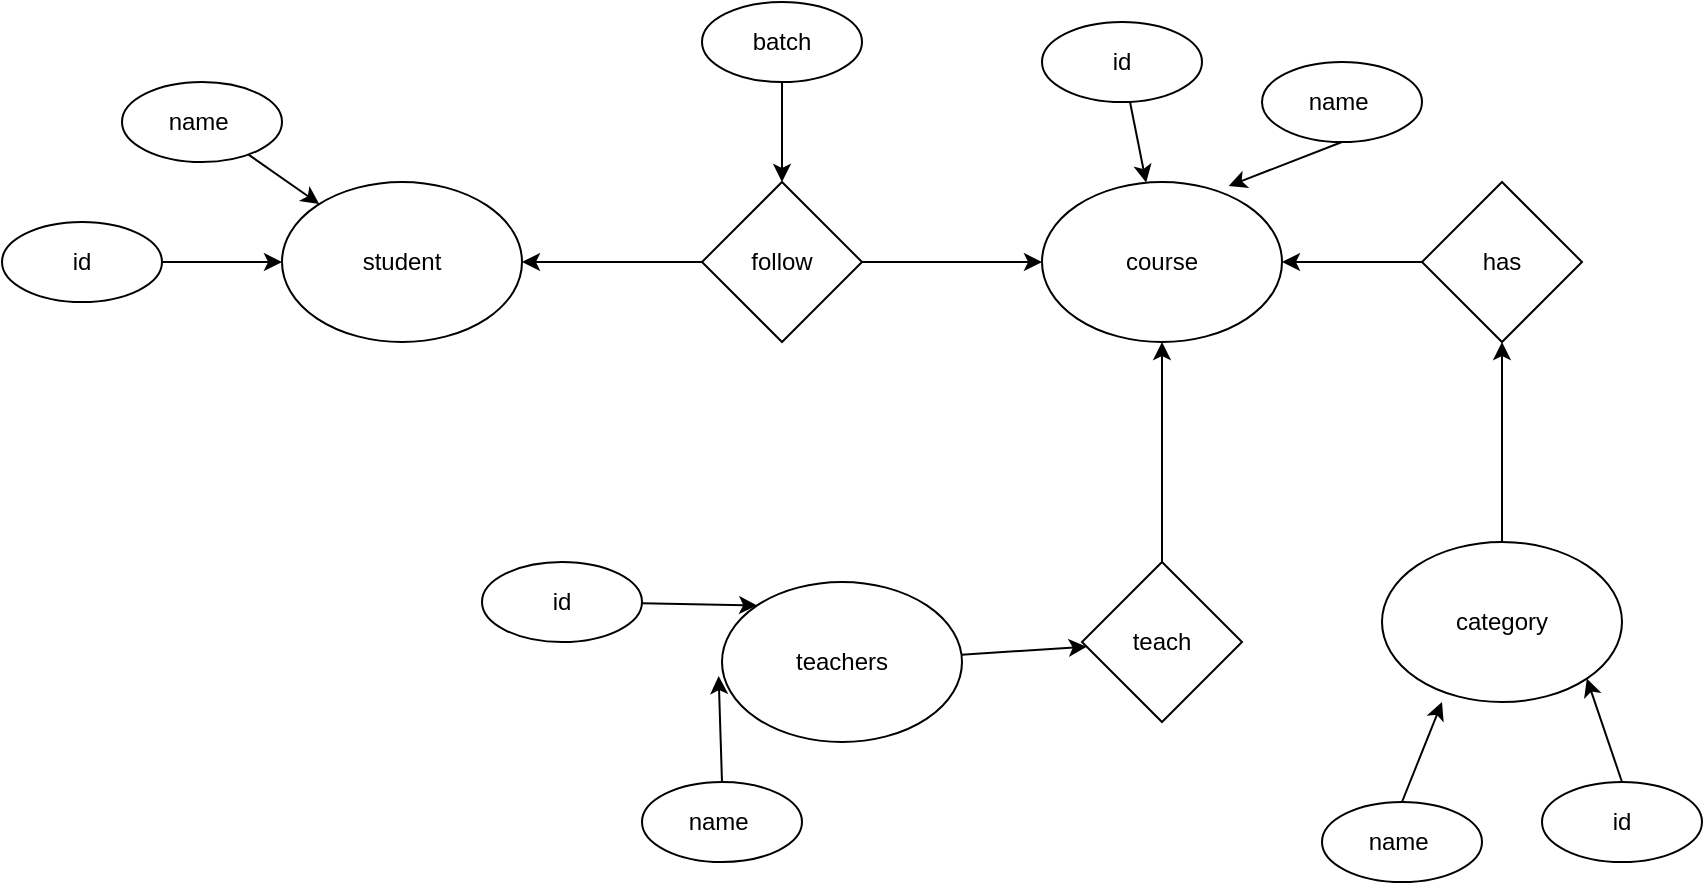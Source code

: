 <mxfile>
    <diagram id="NqwREiPRvXJT2oHEedNW" name="Page-1">
        <mxGraphModel dx="1125" dy="1862" grid="1" gridSize="10" guides="1" tooltips="1" connect="1" arrows="1" fold="1" page="1" pageScale="1" pageWidth="850" pageHeight="1100" math="0" shadow="0">
            <root>
                <mxCell id="0"/>
                <mxCell id="1" parent="0"/>
                <mxCell id="2" value="student" style="ellipse;whiteSpace=wrap;html=1;" vertex="1" parent="1">
                    <mxGeometry x="160" y="60" width="120" height="80" as="geometry"/>
                </mxCell>
                <mxCell id="3" value="course" style="ellipse;whiteSpace=wrap;html=1;" vertex="1" parent="1">
                    <mxGeometry x="540" y="60" width="120" height="80" as="geometry"/>
                </mxCell>
                <mxCell id="9" value="" style="edgeStyle=none;html=1;" edge="1" parent="1" source="4" target="8">
                    <mxGeometry relative="1" as="geometry"/>
                </mxCell>
                <mxCell id="4" value="teachers" style="ellipse;whiteSpace=wrap;html=1;" vertex="1" parent="1">
                    <mxGeometry x="380" y="260" width="120" height="80" as="geometry"/>
                </mxCell>
                <mxCell id="11" value="" style="edgeStyle=none;html=1;" edge="1" parent="1" source="5" target="7">
                    <mxGeometry relative="1" as="geometry"/>
                </mxCell>
                <mxCell id="5" value="category" style="ellipse;whiteSpace=wrap;html=1;" vertex="1" parent="1">
                    <mxGeometry x="710" y="240" width="120" height="80" as="geometry"/>
                </mxCell>
                <mxCell id="13" value="" style="edgeStyle=none;html=1;" edge="1" parent="1" source="6" target="3">
                    <mxGeometry relative="1" as="geometry"/>
                </mxCell>
                <mxCell id="14" value="" style="edgeStyle=none;html=1;" edge="1" parent="1" source="6" target="2">
                    <mxGeometry relative="1" as="geometry"/>
                </mxCell>
                <mxCell id="6" value="follow" style="rhombus;whiteSpace=wrap;html=1;" vertex="1" parent="1">
                    <mxGeometry x="370" y="60" width="80" height="80" as="geometry"/>
                </mxCell>
                <mxCell id="12" value="" style="edgeStyle=none;html=1;" edge="1" parent="1" source="7" target="3">
                    <mxGeometry relative="1" as="geometry"/>
                </mxCell>
                <mxCell id="7" value="has" style="rhombus;whiteSpace=wrap;html=1;" vertex="1" parent="1">
                    <mxGeometry x="730" y="60" width="80" height="80" as="geometry"/>
                </mxCell>
                <mxCell id="10" value="" style="edgeStyle=none;html=1;" edge="1" parent="1" source="8" target="3">
                    <mxGeometry relative="1" as="geometry"/>
                </mxCell>
                <mxCell id="8" value="teach" style="rhombus;whiteSpace=wrap;html=1;" vertex="1" parent="1">
                    <mxGeometry x="560" y="250" width="80" height="80" as="geometry"/>
                </mxCell>
                <mxCell id="16" value="" style="edgeStyle=none;html=1;" edge="1" parent="1" source="15" target="6">
                    <mxGeometry relative="1" as="geometry"/>
                </mxCell>
                <mxCell id="15" value="batch" style="ellipse;whiteSpace=wrap;html=1;" vertex="1" parent="1">
                    <mxGeometry x="370" y="-30" width="80" height="40" as="geometry"/>
                </mxCell>
                <mxCell id="19" value="" style="edgeStyle=none;html=1;" edge="1" parent="1" source="17" target="2">
                    <mxGeometry relative="1" as="geometry"/>
                </mxCell>
                <mxCell id="17" value="id" style="ellipse;whiteSpace=wrap;html=1;" vertex="1" parent="1">
                    <mxGeometry x="20" y="80" width="80" height="40" as="geometry"/>
                </mxCell>
                <mxCell id="20" style="edgeStyle=none;html=1;" edge="1" parent="1" source="18" target="2">
                    <mxGeometry relative="1" as="geometry"/>
                </mxCell>
                <mxCell id="18" value="name&amp;nbsp;" style="ellipse;whiteSpace=wrap;html=1;" vertex="1" parent="1">
                    <mxGeometry x="80" y="10" width="80" height="40" as="geometry"/>
                </mxCell>
                <mxCell id="26" style="edgeStyle=none;html=1;entryX=0;entryY=0;entryDx=0;entryDy=0;" edge="1" parent="1" source="21" target="4">
                    <mxGeometry relative="1" as="geometry"/>
                </mxCell>
                <mxCell id="21" value="id" style="ellipse;whiteSpace=wrap;html=1;" vertex="1" parent="1">
                    <mxGeometry x="260" y="250" width="80" height="40" as="geometry"/>
                </mxCell>
                <mxCell id="25" style="edgeStyle=none;html=1;exitX=0.5;exitY=0;exitDx=0;exitDy=0;entryX=-0.014;entryY=0.588;entryDx=0;entryDy=0;entryPerimeter=0;" edge="1" parent="1" source="22" target="4">
                    <mxGeometry relative="1" as="geometry"/>
                </mxCell>
                <mxCell id="22" value="name&amp;nbsp;" style="ellipse;whiteSpace=wrap;html=1;" vertex="1" parent="1">
                    <mxGeometry x="340" y="360" width="80" height="40" as="geometry"/>
                </mxCell>
                <mxCell id="27" style="edgeStyle=none;html=1;entryX=0.25;entryY=1;entryDx=0;entryDy=0;entryPerimeter=0;exitX=0.5;exitY=0;exitDx=0;exitDy=0;" edge="1" parent="1" source="23" target="5">
                    <mxGeometry relative="1" as="geometry"/>
                </mxCell>
                <mxCell id="23" value="name&amp;nbsp;" style="ellipse;whiteSpace=wrap;html=1;" vertex="1" parent="1">
                    <mxGeometry x="680" y="370" width="80" height="40" as="geometry"/>
                </mxCell>
                <mxCell id="28" style="edgeStyle=none;html=1;exitX=0.5;exitY=0;exitDx=0;exitDy=0;entryX=1;entryY=1;entryDx=0;entryDy=0;" edge="1" parent="1" source="24" target="5">
                    <mxGeometry relative="1" as="geometry">
                        <mxPoint x="780" y="330" as="targetPoint"/>
                    </mxGeometry>
                </mxCell>
                <mxCell id="24" value="id" style="ellipse;whiteSpace=wrap;html=1;" vertex="1" parent="1">
                    <mxGeometry x="790" y="360" width="80" height="40" as="geometry"/>
                </mxCell>
                <mxCell id="32" style="edgeStyle=none;html=1;exitX=0.5;exitY=1;exitDx=0;exitDy=0;entryX=0.778;entryY=0.025;entryDx=0;entryDy=0;entryPerimeter=0;" edge="1" parent="1" source="29" target="3">
                    <mxGeometry relative="1" as="geometry"/>
                </mxCell>
                <mxCell id="29" value="name&amp;nbsp;" style="ellipse;whiteSpace=wrap;html=1;" vertex="1" parent="1">
                    <mxGeometry x="650" width="80" height="40" as="geometry"/>
                </mxCell>
                <mxCell id="31" value="" style="edgeStyle=none;html=1;" edge="1" parent="1" source="30" target="3">
                    <mxGeometry relative="1" as="geometry"/>
                </mxCell>
                <mxCell id="30" value="id" style="ellipse;whiteSpace=wrap;html=1;" vertex="1" parent="1">
                    <mxGeometry x="540" y="-20" width="80" height="40" as="geometry"/>
                </mxCell>
            </root>
        </mxGraphModel>
    </diagram>
</mxfile>